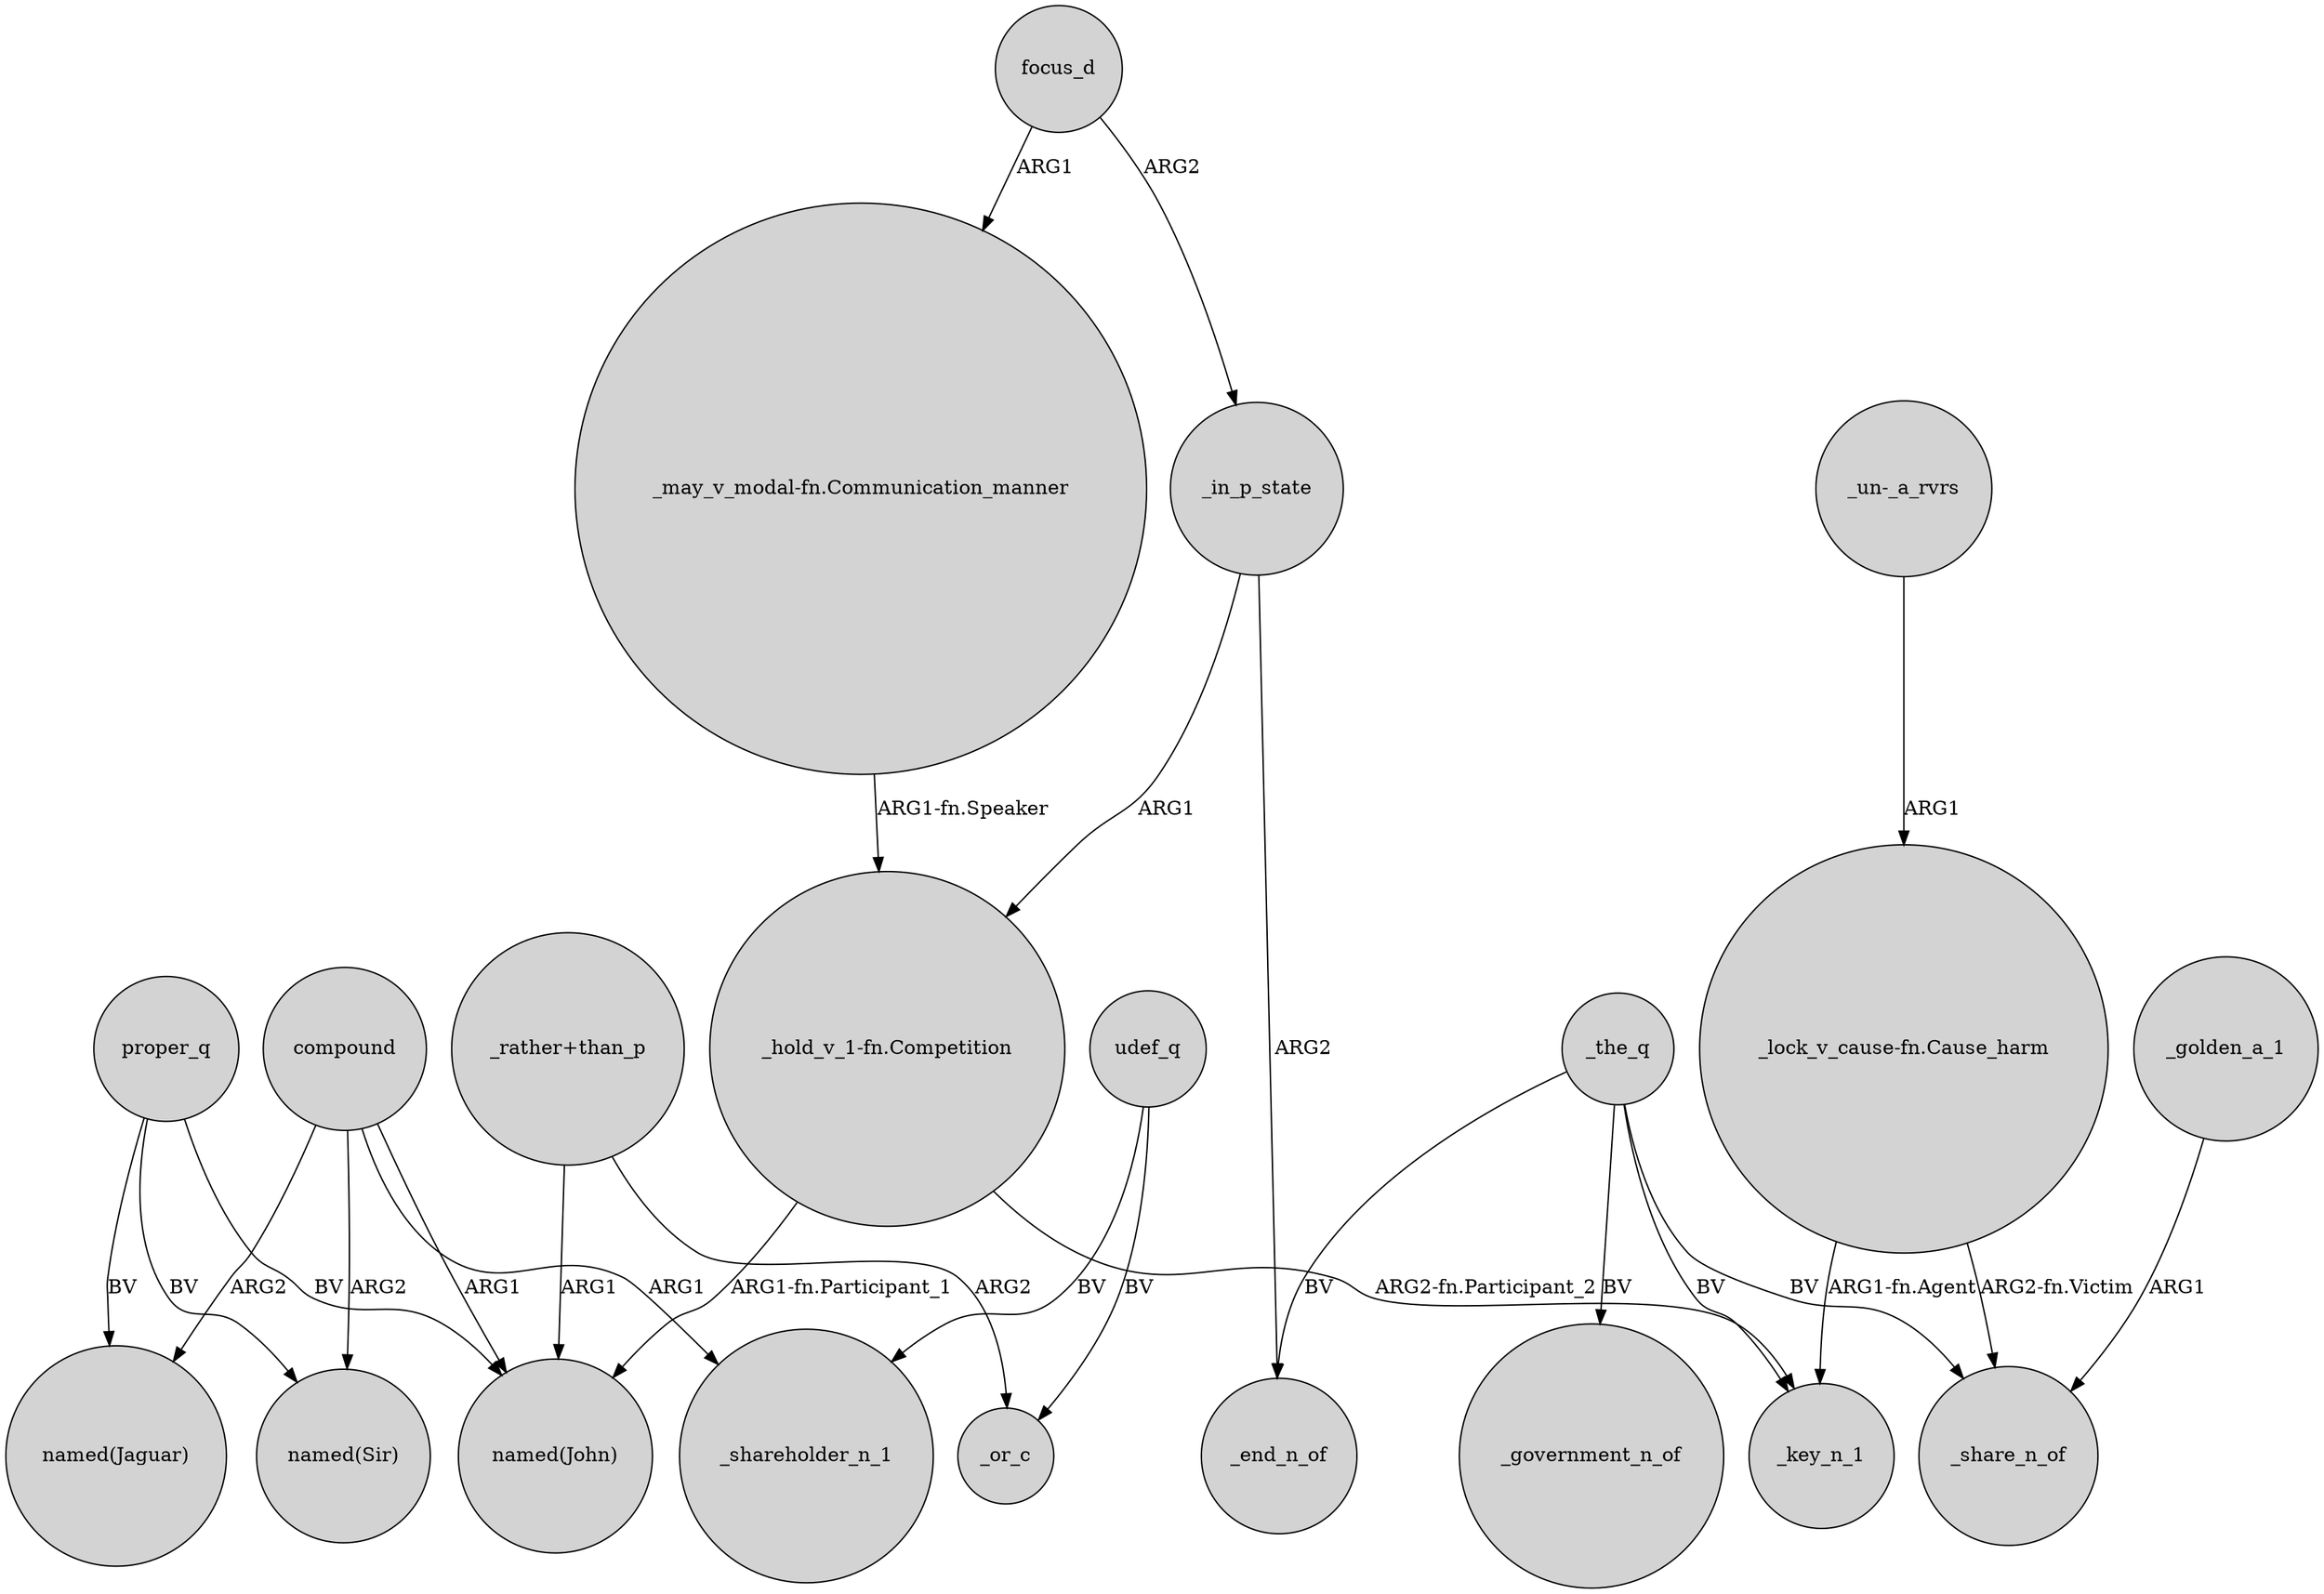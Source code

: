 digraph {
	node [shape=circle style=filled]
	focus_d -> _in_p_state [label=ARG2]
	"_hold_v_1-fn.Competition" -> "named(John)" [label="ARG1-fn.Participant_1"]
	proper_q -> "named(Sir)" [label=BV]
	udef_q -> _shareholder_n_1 [label=BV]
	compound -> "named(Sir)" [label=ARG2]
	"_rather+than_p" -> _or_c [label=ARG2]
	compound -> _shareholder_n_1 [label=ARG1]
	_the_q -> _share_n_of [label=BV]
	"_lock_v_cause-fn.Cause_harm" -> _key_n_1 [label="ARG1-fn.Agent"]
	"_rather+than_p" -> "named(John)" [label=ARG1]
	compound -> "named(John)" [label=ARG1]
	udef_q -> _or_c [label=BV]
	compound -> "named(Jaguar)" [label=ARG2]
	_golden_a_1 -> _share_n_of [label=ARG1]
	_in_p_state -> _end_n_of [label=ARG2]
	proper_q -> "named(Jaguar)" [label=BV]
	_the_q -> _key_n_1 [label=BV]
	"_un-_a_rvrs" -> "_lock_v_cause-fn.Cause_harm" [label=ARG1]
	"_hold_v_1-fn.Competition" -> _key_n_1 [label="ARG2-fn.Participant_2"]
	"_may_v_modal-fn.Communication_manner" -> "_hold_v_1-fn.Competition" [label="ARG1-fn.Speaker"]
	_the_q -> _government_n_of [label=BV]
	"_lock_v_cause-fn.Cause_harm" -> _share_n_of [label="ARG2-fn.Victim"]
	_in_p_state -> "_hold_v_1-fn.Competition" [label=ARG1]
	focus_d -> "_may_v_modal-fn.Communication_manner" [label=ARG1]
	_the_q -> _end_n_of [label=BV]
	proper_q -> "named(John)" [label=BV]
}
